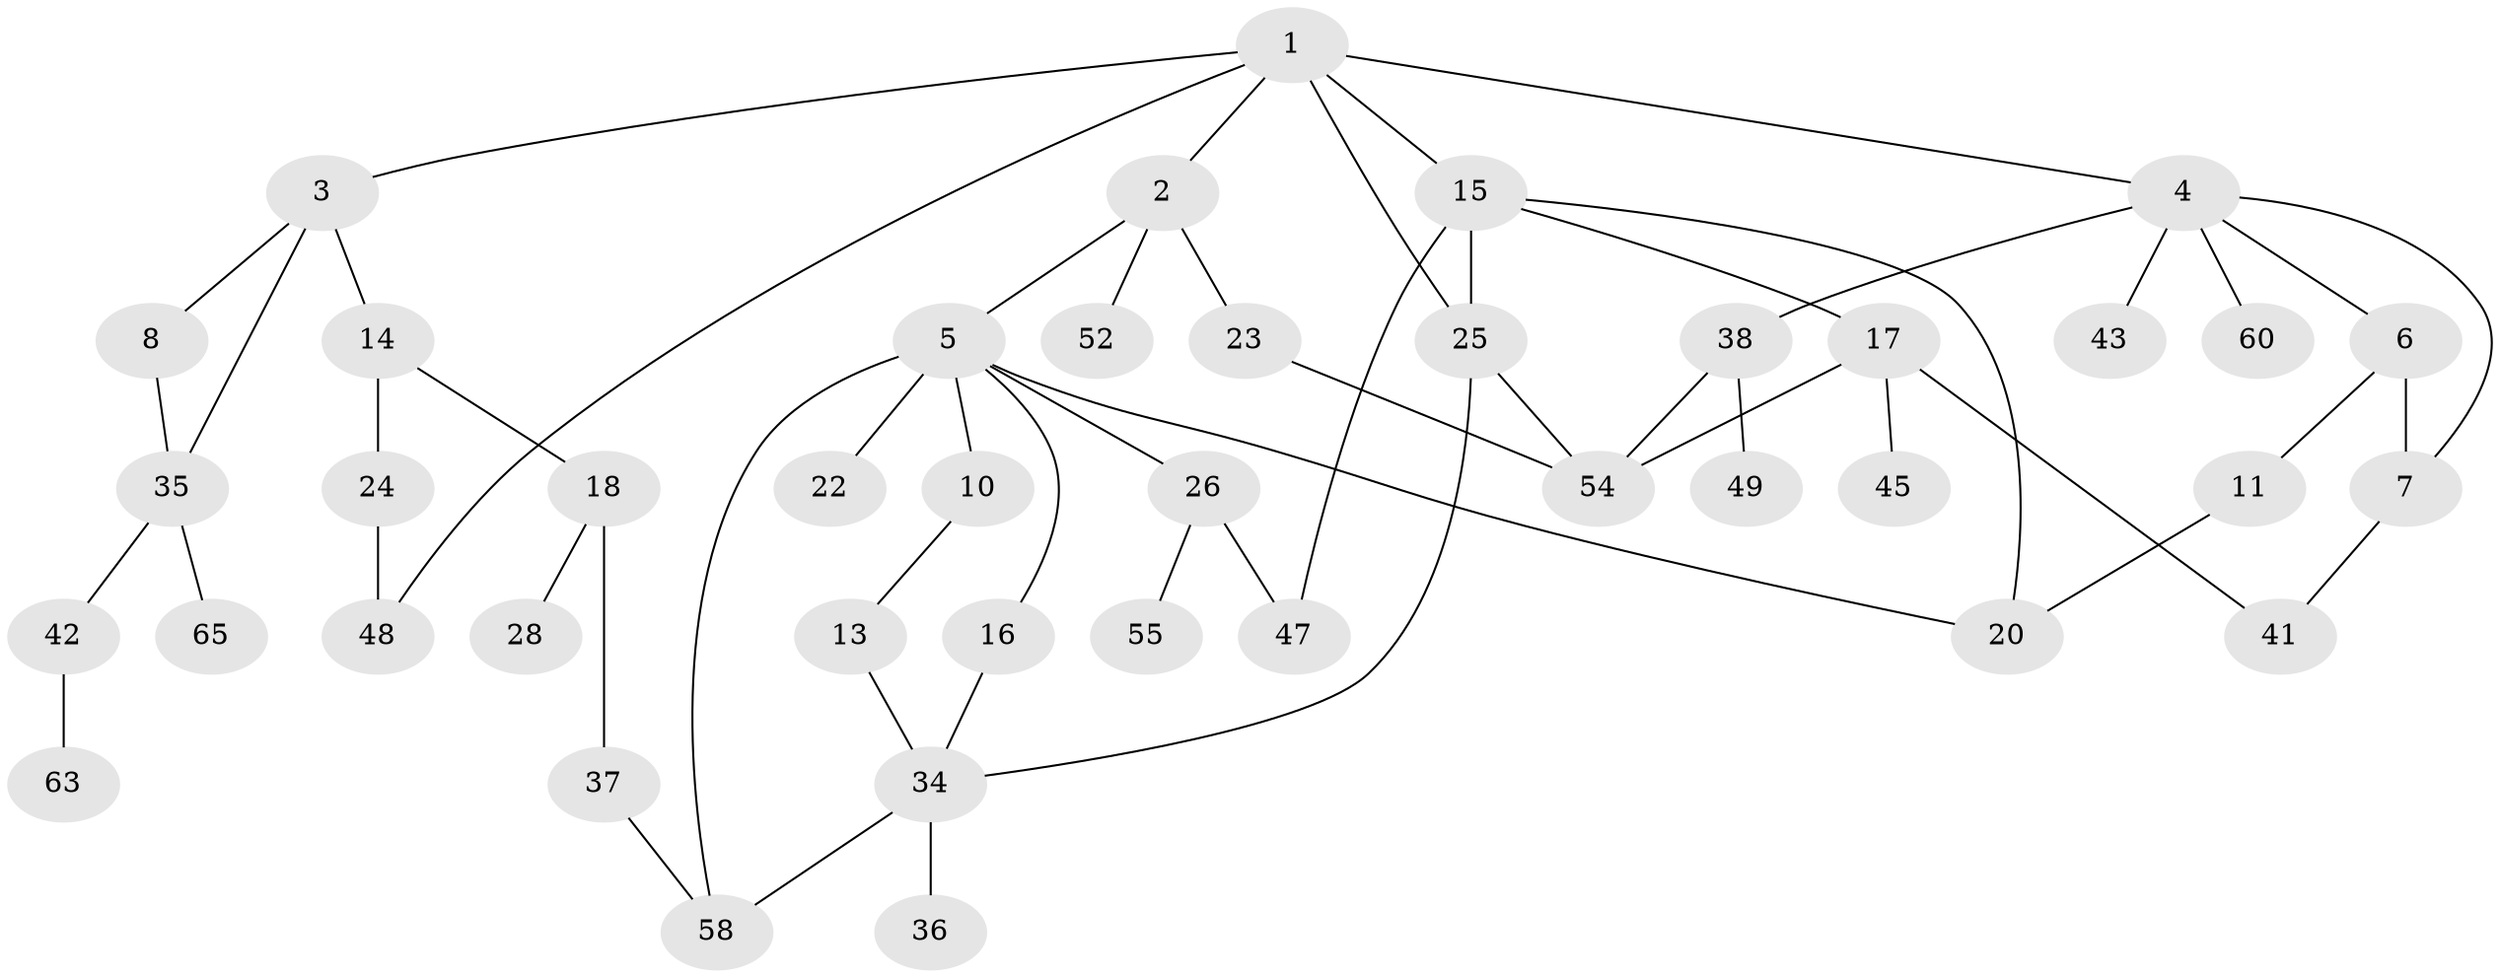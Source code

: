 // original degree distribution, {6: 0.045454545454545456, 5: 0.07575757575757576, 2: 0.3484848484848485, 3: 0.19696969696969696, 4: 0.06060606060606061, 1: 0.2727272727272727}
// Generated by graph-tools (version 1.1) at 2025/41/03/06/25 10:41:27]
// undirected, 42 vertices, 56 edges
graph export_dot {
graph [start="1"]
  node [color=gray90,style=filled];
  1 [super="+33"];
  2 [super="+32"];
  3 [super="+39"];
  4 [super="+27"];
  5 [super="+12"];
  6 [super="+9"];
  7 [super="+64"];
  8;
  10 [super="+29"];
  11;
  13 [super="+56"];
  14 [super="+21"];
  15 [super="+40"];
  16;
  17 [super="+50"];
  18 [super="+19"];
  20 [super="+57"];
  22;
  23 [super="+31"];
  24 [super="+53"];
  25 [super="+61"];
  26 [super="+30"];
  28;
  34 [super="+62"];
  35 [super="+51"];
  36;
  37 [super="+66"];
  38 [super="+46"];
  41 [super="+59"];
  42 [super="+44"];
  43;
  45;
  47;
  48;
  49;
  52;
  54;
  55;
  58;
  60;
  63;
  65;
  1 -- 2;
  1 -- 3;
  1 -- 4;
  1 -- 15;
  1 -- 48;
  1 -- 25;
  2 -- 5;
  2 -- 23;
  2 -- 52;
  3 -- 8;
  3 -- 14;
  3 -- 35;
  4 -- 6;
  4 -- 7;
  4 -- 38;
  4 -- 43;
  4 -- 60;
  5 -- 10;
  5 -- 22;
  5 -- 58;
  5 -- 20;
  5 -- 16;
  5 -- 26;
  6 -- 11;
  6 -- 7;
  7 -- 41;
  8 -- 35;
  10 -- 13;
  11 -- 20;
  13 -- 34;
  14 -- 18 [weight=2];
  14 -- 24;
  15 -- 17;
  15 -- 25;
  15 -- 20;
  15 -- 47;
  16 -- 34;
  17 -- 41;
  17 -- 45;
  17 -- 54;
  18 -- 28;
  18 -- 37;
  23 -- 54;
  24 -- 48;
  25 -- 34;
  25 -- 54;
  26 -- 47;
  26 -- 55;
  34 -- 36;
  34 -- 58;
  35 -- 42;
  35 -- 65;
  37 -- 58;
  38 -- 54;
  38 -- 49;
  42 -- 63;
}
